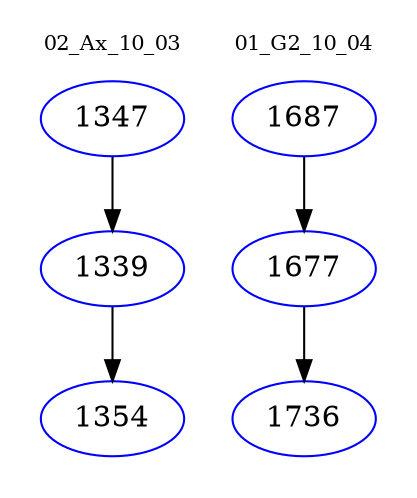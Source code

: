 digraph{
subgraph cluster_0 {
color = white
label = "02_Ax_10_03";
fontsize=10;
T0_1347 [label="1347", color="blue"]
T0_1347 -> T0_1339 [color="black"]
T0_1339 [label="1339", color="blue"]
T0_1339 -> T0_1354 [color="black"]
T0_1354 [label="1354", color="blue"]
}
subgraph cluster_1 {
color = white
label = "01_G2_10_04";
fontsize=10;
T1_1687 [label="1687", color="blue"]
T1_1687 -> T1_1677 [color="black"]
T1_1677 [label="1677", color="blue"]
T1_1677 -> T1_1736 [color="black"]
T1_1736 [label="1736", color="blue"]
}
}

